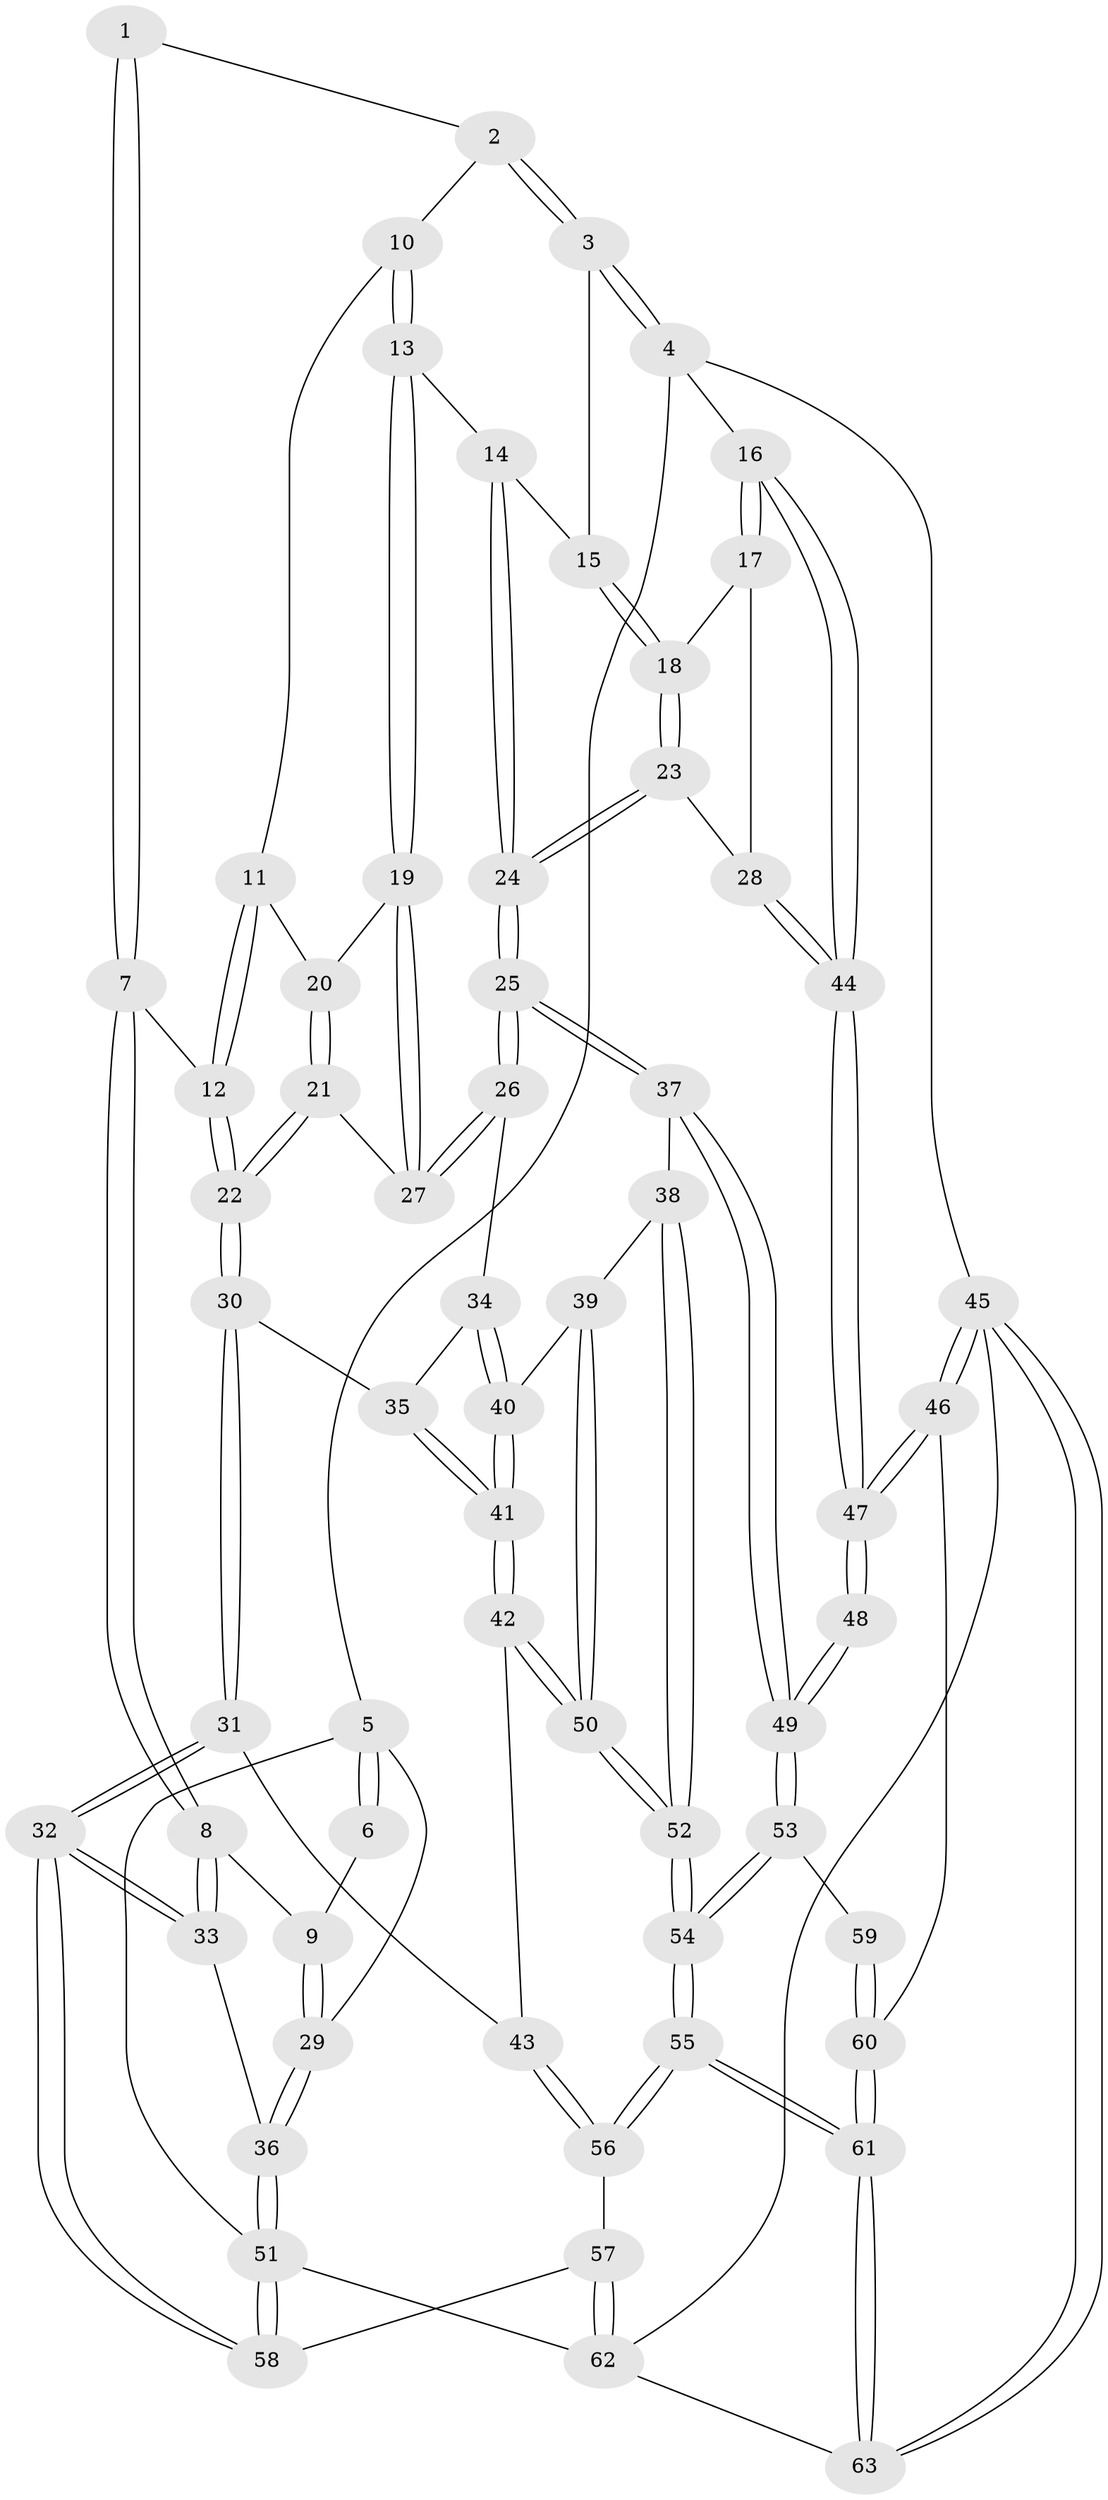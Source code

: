 // coarse degree distribution, {4: 0.3888888888888889, 5: 0.3055555555555556, 3: 0.25, 6: 0.05555555555555555}
// Generated by graph-tools (version 1.1) at 2025/52/02/27/25 19:52:40]
// undirected, 63 vertices, 154 edges
graph export_dot {
graph [start="1"]
  node [color=gray90,style=filled];
  1 [pos="+0.2777702442386918+0"];
  2 [pos="+0.37567620574752225+0"];
  3 [pos="+0.7717414629505193+0"];
  4 [pos="+1+0"];
  5 [pos="+0+0"];
  6 [pos="+0.247541022995777+0"];
  7 [pos="+0.32429167565629236+0.18865153101514381"];
  8 [pos="+0.16417598142805895+0.240991460741501"];
  9 [pos="+0.1347829593137118+0.20482835030725932"];
  10 [pos="+0.47169089593552443+0.09124290236827935"];
  11 [pos="+0.42922679784664536+0.1442977601781226"];
  12 [pos="+0.34714438536080633+0.20249198524883888"];
  13 [pos="+0.5943090000083481+0.12211219979169241"];
  14 [pos="+0.6326027800029848+0.08663937596211503"];
  15 [pos="+0.7712998963827277+0"];
  16 [pos="+1+0.16242352833405557"];
  17 [pos="+1+0.1933156351733931"];
  18 [pos="+0.8587580724151086+0.18440052276593466"];
  19 [pos="+0.5819665764205583+0.14873198162565968"];
  20 [pos="+0.5056221414856722+0.15676249219432473"];
  21 [pos="+0.41898340194331046+0.2492871370929382"];
  22 [pos="+0.38760799583819494+0.2566159466594412"];
  23 [pos="+0.7915205886624567+0.32948040650390065"];
  24 [pos="+0.7796999146986009+0.33686160174610225"];
  25 [pos="+0.7478160318690665+0.3716385205024175"];
  26 [pos="+0.6139937710443307+0.3083811328833263"];
  27 [pos="+0.5660626954683963+0.2249581787607725"];
  28 [pos="+0.9110600981940257+0.35526511130304217"];
  29 [pos="+0+0"];
  30 [pos="+0.39295242803476726+0.29462166872729606"];
  31 [pos="+0.23633187058917268+0.4952571144437149"];
  32 [pos="+0.2201715735107977+0.4998313255208319"];
  33 [pos="+0.11913819635621825+0.4042387588199663"];
  34 [pos="+0.516381002063606+0.3547206239125715"];
  35 [pos="+0.45294211661453554+0.3535354787261015"];
  36 [pos="+0+0.42617763892848004"];
  37 [pos="+0.7413431860568008+0.4118253888608855"];
  38 [pos="+0.6616537385111275+0.4422294043487813"];
  39 [pos="+0.5682983241542193+0.4528996901176478"];
  40 [pos="+0.5514226157628046+0.44783668941993654"];
  41 [pos="+0.448964714061875+0.4786279812516936"];
  42 [pos="+0.43382642548150047+0.5047910507907423"];
  43 [pos="+0.3721669228006541+0.5159274021078006"];
  44 [pos="+1+0.48244474779191504"];
  45 [pos="+1+1"];
  46 [pos="+1+0.7700683846847219"];
  47 [pos="+1+0.5856918691591654"];
  48 [pos="+1+0.599413704286871"];
  49 [pos="+0.7636318425074521+0.4885121853895824"];
  50 [pos="+0.5272932146554108+0.5968214416579222"];
  51 [pos="+0+0.7571664640697717"];
  52 [pos="+0.532566438449151+0.6049425300237793"];
  53 [pos="+0.6960180499084831+0.6895285739648647"];
  54 [pos="+0.595127146233687+0.7937788190993076"];
  55 [pos="+0.591055356179125+0.8045668734472147"];
  56 [pos="+0.4351069111068512+0.7977365815178503"];
  57 [pos="+0.23833713199673381+0.8236429157639646"];
  58 [pos="+0.175672897870887+0.7647121497395148"];
  59 [pos="+0.8901845608835122+0.6914099525987533"];
  60 [pos="+0.8950939362717366+0.8479887102464368"];
  61 [pos="+0.6943786210144197+1"];
  62 [pos="+0.2006446756907518+1"];
  63 [pos="+0.7044101017753535+1"];
  1 -- 2;
  1 -- 7;
  1 -- 7;
  2 -- 3;
  2 -- 3;
  2 -- 10;
  3 -- 4;
  3 -- 4;
  3 -- 15;
  4 -- 5;
  4 -- 16;
  4 -- 45;
  5 -- 6;
  5 -- 6;
  5 -- 29;
  5 -- 51;
  6 -- 9;
  7 -- 8;
  7 -- 8;
  7 -- 12;
  8 -- 9;
  8 -- 33;
  8 -- 33;
  9 -- 29;
  9 -- 29;
  10 -- 11;
  10 -- 13;
  10 -- 13;
  11 -- 12;
  11 -- 12;
  11 -- 20;
  12 -- 22;
  12 -- 22;
  13 -- 14;
  13 -- 19;
  13 -- 19;
  14 -- 15;
  14 -- 24;
  14 -- 24;
  15 -- 18;
  15 -- 18;
  16 -- 17;
  16 -- 17;
  16 -- 44;
  16 -- 44;
  17 -- 18;
  17 -- 28;
  18 -- 23;
  18 -- 23;
  19 -- 20;
  19 -- 27;
  19 -- 27;
  20 -- 21;
  20 -- 21;
  21 -- 22;
  21 -- 22;
  21 -- 27;
  22 -- 30;
  22 -- 30;
  23 -- 24;
  23 -- 24;
  23 -- 28;
  24 -- 25;
  24 -- 25;
  25 -- 26;
  25 -- 26;
  25 -- 37;
  25 -- 37;
  26 -- 27;
  26 -- 27;
  26 -- 34;
  28 -- 44;
  28 -- 44;
  29 -- 36;
  29 -- 36;
  30 -- 31;
  30 -- 31;
  30 -- 35;
  31 -- 32;
  31 -- 32;
  31 -- 43;
  32 -- 33;
  32 -- 33;
  32 -- 58;
  32 -- 58;
  33 -- 36;
  34 -- 35;
  34 -- 40;
  34 -- 40;
  35 -- 41;
  35 -- 41;
  36 -- 51;
  36 -- 51;
  37 -- 38;
  37 -- 49;
  37 -- 49;
  38 -- 39;
  38 -- 52;
  38 -- 52;
  39 -- 40;
  39 -- 50;
  39 -- 50;
  40 -- 41;
  40 -- 41;
  41 -- 42;
  41 -- 42;
  42 -- 43;
  42 -- 50;
  42 -- 50;
  43 -- 56;
  43 -- 56;
  44 -- 47;
  44 -- 47;
  45 -- 46;
  45 -- 46;
  45 -- 63;
  45 -- 63;
  45 -- 62;
  46 -- 47;
  46 -- 47;
  46 -- 60;
  47 -- 48;
  47 -- 48;
  48 -- 49;
  48 -- 49;
  49 -- 53;
  49 -- 53;
  50 -- 52;
  50 -- 52;
  51 -- 58;
  51 -- 58;
  51 -- 62;
  52 -- 54;
  52 -- 54;
  53 -- 54;
  53 -- 54;
  53 -- 59;
  54 -- 55;
  54 -- 55;
  55 -- 56;
  55 -- 56;
  55 -- 61;
  55 -- 61;
  56 -- 57;
  57 -- 58;
  57 -- 62;
  57 -- 62;
  59 -- 60;
  59 -- 60;
  60 -- 61;
  60 -- 61;
  61 -- 63;
  61 -- 63;
  62 -- 63;
}

